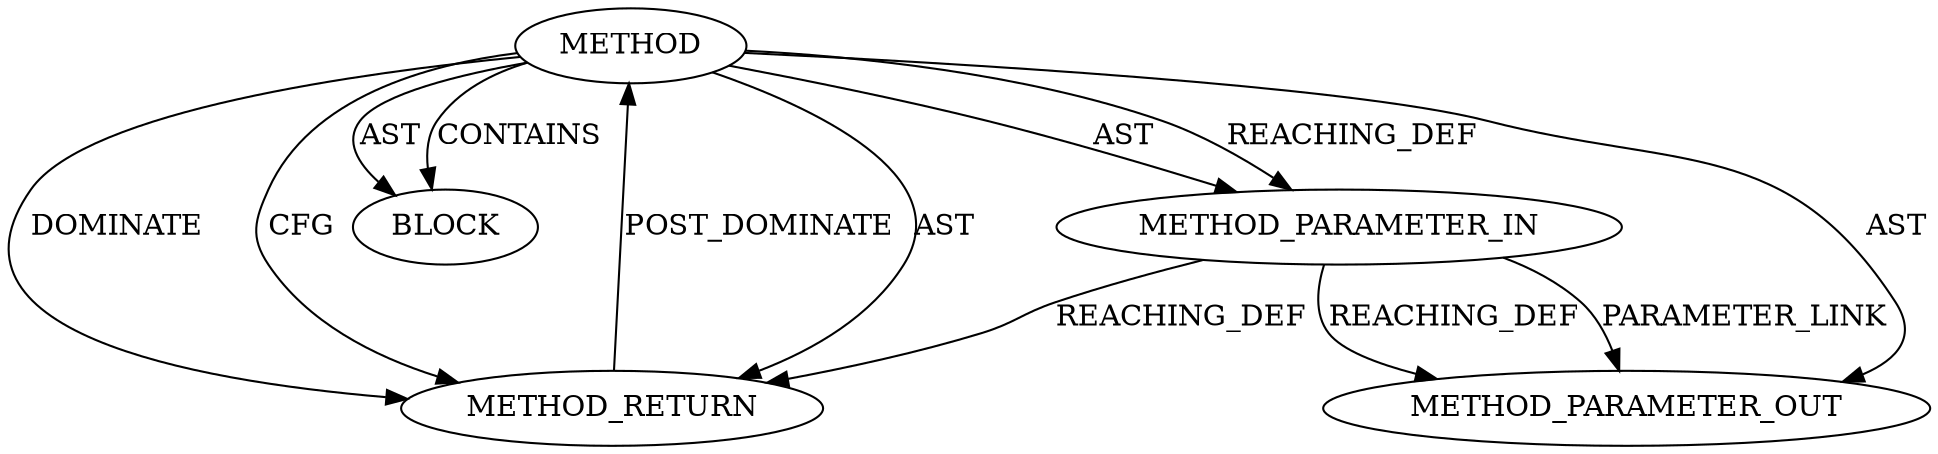 digraph {
  12595 [label=BLOCK ORDER=1 ARGUMENT_INDEX=1 CODE="<empty>" TYPE_FULL_NAME="ANY"]
  13529 [label=METHOD_PARAMETER_OUT ORDER=1 CODE="p1" IS_VARIADIC=false TYPE_FULL_NAME="ANY" EVALUATION_STRATEGY="BY_VALUE" INDEX=1 NAME="p1"]
  12596 [label=METHOD_RETURN ORDER=2 CODE="RET" TYPE_FULL_NAME="ANY" EVALUATION_STRATEGY="BY_VALUE"]
  12593 [label=METHOD AST_PARENT_TYPE="NAMESPACE_BLOCK" AST_PARENT_FULL_NAME="<global>" ORDER=0 CODE="<empty>" FULL_NAME="messenger_v2.c:72:72:FRONT_PAD:1" LINE_NUMBER=72 IS_EXTERNAL=true LINE_NUMBER_END=72 FILENAME="messenger_v2.c" SIGNATURE="" NAME="FRONT_PAD"]
  12594 [label=METHOD_PARAMETER_IN ORDER=1 CODE="p1" IS_VARIADIC=false TYPE_FULL_NAME="ANY" EVALUATION_STRATEGY="BY_VALUE" INDEX=1 NAME="p1"]
  12593 -> 12594 [label=AST ]
  12593 -> 12596 [label=DOMINATE ]
  12593 -> 12594 [label=REACHING_DEF VARIABLE=""]
  12596 -> 12593 [label=POST_DOMINATE ]
  12594 -> 13529 [label=REACHING_DEF VARIABLE="p1"]
  12593 -> 12596 [label=CFG ]
  12593 -> 12595 [label=CONTAINS ]
  12594 -> 12596 [label=REACHING_DEF VARIABLE="p1"]
  12594 -> 13529 [label=PARAMETER_LINK ]
  12593 -> 13529 [label=AST ]
  12593 -> 12596 [label=AST ]
  12593 -> 12595 [label=AST ]
}
